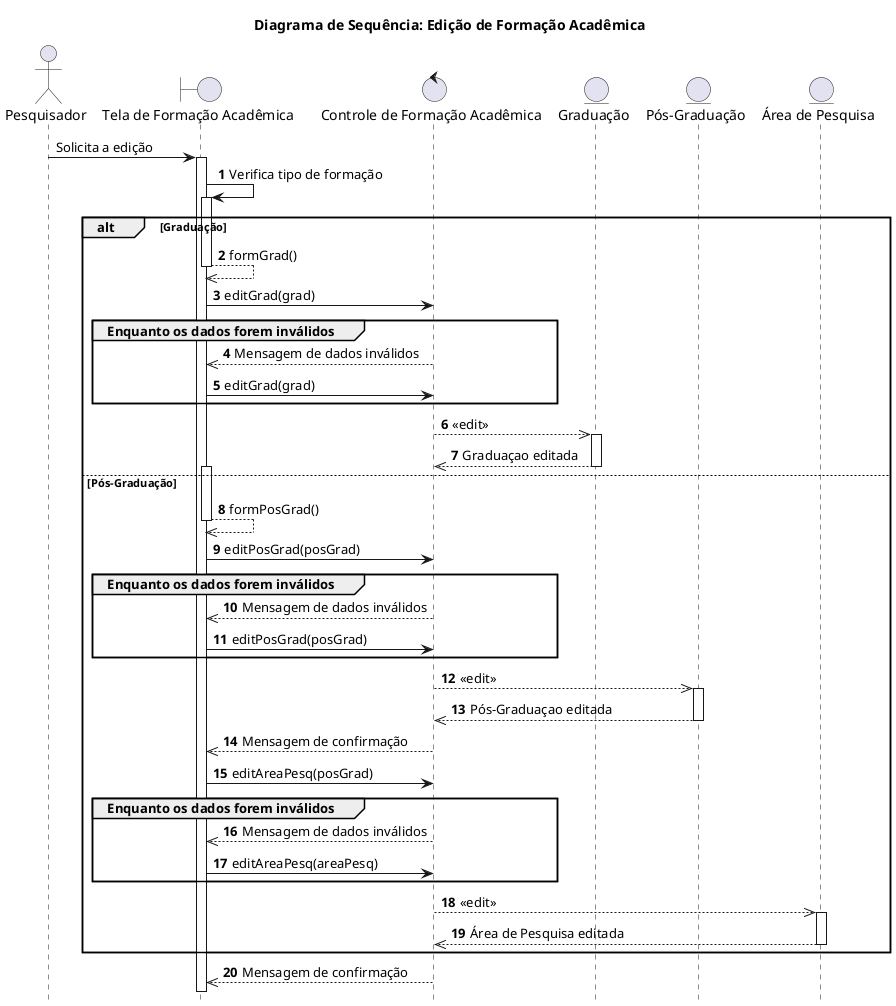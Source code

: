 @startuml diagramaSeq

    title "Diagrama de Sequência: Edição de Formação Acadêmica"
    hide footbox

    actor Pesquisador as pesq 
    boundary "Tela de Formação Acadêmica" as uiFA
    control "Controle de Formação Acadêmica" as contFA
    entity "Graduação" as GFA
    entity "Pós-Graduação" as PGFA
	entity "Área de Pesquisa" as APesq

    pesq -> uiFA ++: Solicita a edição

    autonumber
    uiFA -> uiFA ++: Verifica tipo de formação

    alt Graduação
		uiFA -->> uiFA --: formGrad()
		uiFA -> contFA: editGrad(grad)

		group Enquanto os dados forem inválidos
		contFA -->> uiFA: Mensagem de dados inválidos
		uiFA -> contFA: editGrad(grad)
		end

        contFA -->> GFA ++: <<edit>>
		GFA -->> contFA --: Graduaçao editada
    else Pós-Graduação   
		activate uiFA
		uiFA -->> uiFA --: formPosGrad()      

        uiFA -> contFA : editPosGrad(posGrad)

		group Enquanto os dados forem inválidos
		contFA -->> uiFA: Mensagem de dados inválidos
		uiFA -> contFA: editPosGrad(posGrad)
		end

        contFA -->> PGFA ++: <<edit>>
		PGFA -->> contFA --: Pós-Graduaçao editada
		contFA -->> uiFA : Mensagem de confirmação

		uiFA -> contFA : editAreaPesq(posGrad)
		group Enquanto os dados forem inválidos
		contFA -->> uiFA: Mensagem de dados inválidos
		uiFA -> contFA: editAreaPesq(areaPesq)
		end
        contFA -->> APesq ++: <<edit>>
		APesq -->> contFA --: Área de Pesquisa editada
    end

    contFA -->> uiFA : Mensagem de confirmação

@enduml
